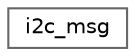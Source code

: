 digraph "Graphical Class Hierarchy"
{
 // LATEX_PDF_SIZE
  bgcolor="transparent";
  edge [fontname=Helvetica,fontsize=10,labelfontname=Helvetica,labelfontsize=10];
  node [fontname=Helvetica,fontsize=10,shape=box,height=0.2,width=0.4];
  rankdir="LR";
  Node0 [id="Node000000",label="i2c_msg",height=0.2,width=0.4,color="grey40", fillcolor="white", style="filled",URL="$structi2c__msg.html",tooltip=" "];
}
